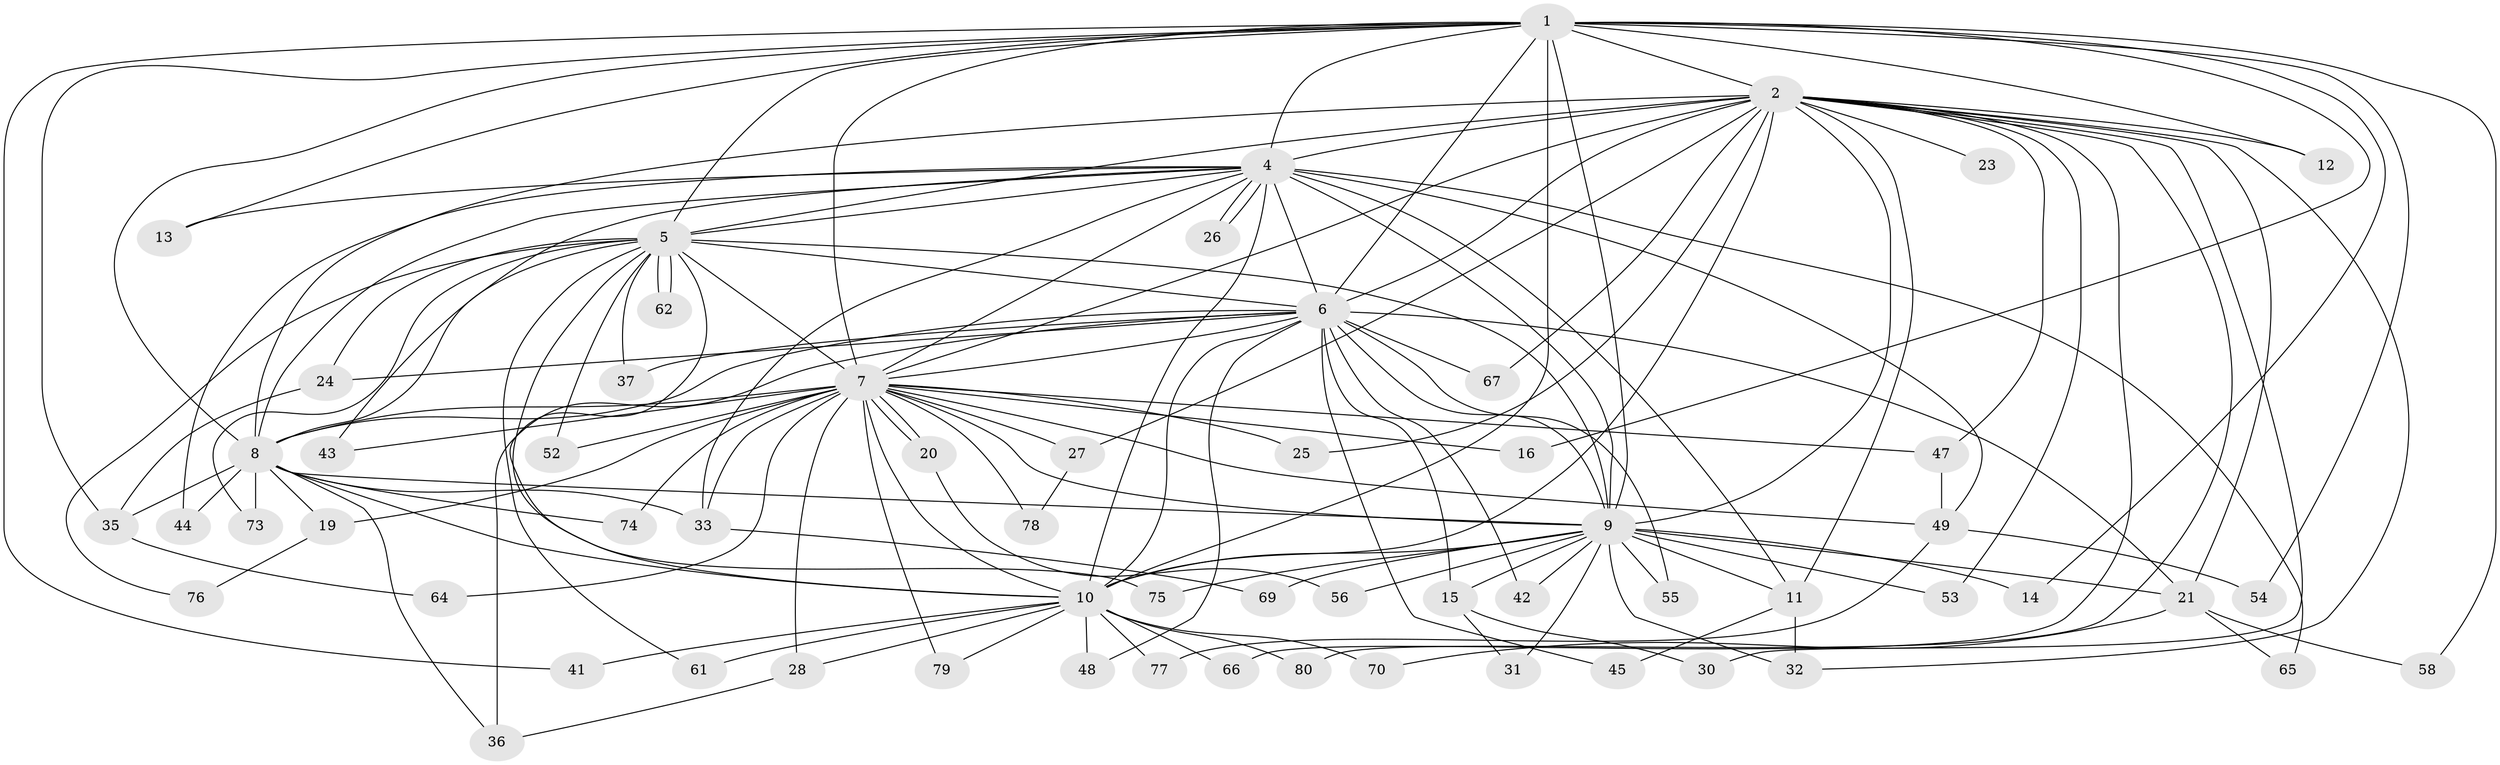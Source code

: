 // Generated by graph-tools (version 1.1) at 2025/51/02/27/25 19:51:43]
// undirected, 61 vertices, 146 edges
graph export_dot {
graph [start="1"]
  node [color=gray90,style=filled];
  1 [super="+17"];
  2 [super="+3"];
  4 [super="+57"];
  5 [super="+18"];
  6 [super="+22"];
  7 [super="+34"];
  8 [super="+51"];
  9 [super="+50"];
  10 [super="+72"];
  11 [super="+39"];
  12;
  13;
  14;
  15 [super="+29"];
  16;
  19;
  20;
  21 [super="+40"];
  23;
  24;
  25;
  26;
  27;
  28;
  30;
  31;
  32 [super="+71"];
  33 [super="+38"];
  35 [super="+63"];
  36 [super="+46"];
  37 [super="+59"];
  41;
  42 [super="+68"];
  43;
  44;
  45;
  47;
  48;
  49 [super="+60"];
  52;
  53;
  54;
  55;
  56;
  58;
  61;
  62;
  64;
  65;
  66;
  67;
  69;
  70;
  73;
  74;
  75;
  76;
  77;
  78;
  79;
  80;
  1 -- 2 [weight=2];
  1 -- 4;
  1 -- 5;
  1 -- 6;
  1 -- 7 [weight=2];
  1 -- 8;
  1 -- 9;
  1 -- 10 [weight=2];
  1 -- 12;
  1 -- 13;
  1 -- 14;
  1 -- 16;
  1 -- 35;
  1 -- 41;
  1 -- 58;
  1 -- 54;
  2 -- 4 [weight=2];
  2 -- 5 [weight=2];
  2 -- 6 [weight=2];
  2 -- 7 [weight=2];
  2 -- 8 [weight=2];
  2 -- 9 [weight=2];
  2 -- 10 [weight=2];
  2 -- 11;
  2 -- 12;
  2 -- 23 [weight=2];
  2 -- 32;
  2 -- 66;
  2 -- 67;
  2 -- 80;
  2 -- 25;
  2 -- 27;
  2 -- 30;
  2 -- 47;
  2 -- 53;
  2 -- 21;
  4 -- 5;
  4 -- 6;
  4 -- 7;
  4 -- 8;
  4 -- 9 [weight=3];
  4 -- 10;
  4 -- 13;
  4 -- 26;
  4 -- 26;
  4 -- 33;
  4 -- 43;
  4 -- 44;
  4 -- 49;
  4 -- 65;
  4 -- 11;
  5 -- 6;
  5 -- 7 [weight=2];
  5 -- 8;
  5 -- 9;
  5 -- 10;
  5 -- 24;
  5 -- 37;
  5 -- 52;
  5 -- 62;
  5 -- 62;
  5 -- 73;
  5 -- 75;
  5 -- 61;
  5 -- 76;
  6 -- 7;
  6 -- 8;
  6 -- 9;
  6 -- 10 [weight=2];
  6 -- 15 [weight=2];
  6 -- 21;
  6 -- 24;
  6 -- 37 [weight=2];
  6 -- 48;
  6 -- 55;
  6 -- 67;
  6 -- 42 [weight=2];
  6 -- 45;
  6 -- 36;
  7 -- 8 [weight=2];
  7 -- 9;
  7 -- 10;
  7 -- 16;
  7 -- 19;
  7 -- 20;
  7 -- 20;
  7 -- 25;
  7 -- 27;
  7 -- 28;
  7 -- 43;
  7 -- 47;
  7 -- 49;
  7 -- 52;
  7 -- 64;
  7 -- 74;
  7 -- 78;
  7 -- 79;
  7 -- 33;
  8 -- 9;
  8 -- 10;
  8 -- 19;
  8 -- 33;
  8 -- 35;
  8 -- 36;
  8 -- 44;
  8 -- 73;
  8 -- 74;
  9 -- 10;
  9 -- 11;
  9 -- 14;
  9 -- 15;
  9 -- 21;
  9 -- 31;
  9 -- 32;
  9 -- 42;
  9 -- 56;
  9 -- 69;
  9 -- 75;
  9 -- 53;
  9 -- 55;
  10 -- 28;
  10 -- 41;
  10 -- 48;
  10 -- 61;
  10 -- 66;
  10 -- 70;
  10 -- 77;
  10 -- 79;
  10 -- 80;
  11 -- 45;
  11 -- 32;
  15 -- 30;
  15 -- 31;
  19 -- 76;
  20 -- 56;
  21 -- 58;
  21 -- 65;
  21 -- 70;
  24 -- 35;
  27 -- 78;
  28 -- 36;
  33 -- 69;
  35 -- 64;
  47 -- 49;
  49 -- 54;
  49 -- 77;
}

